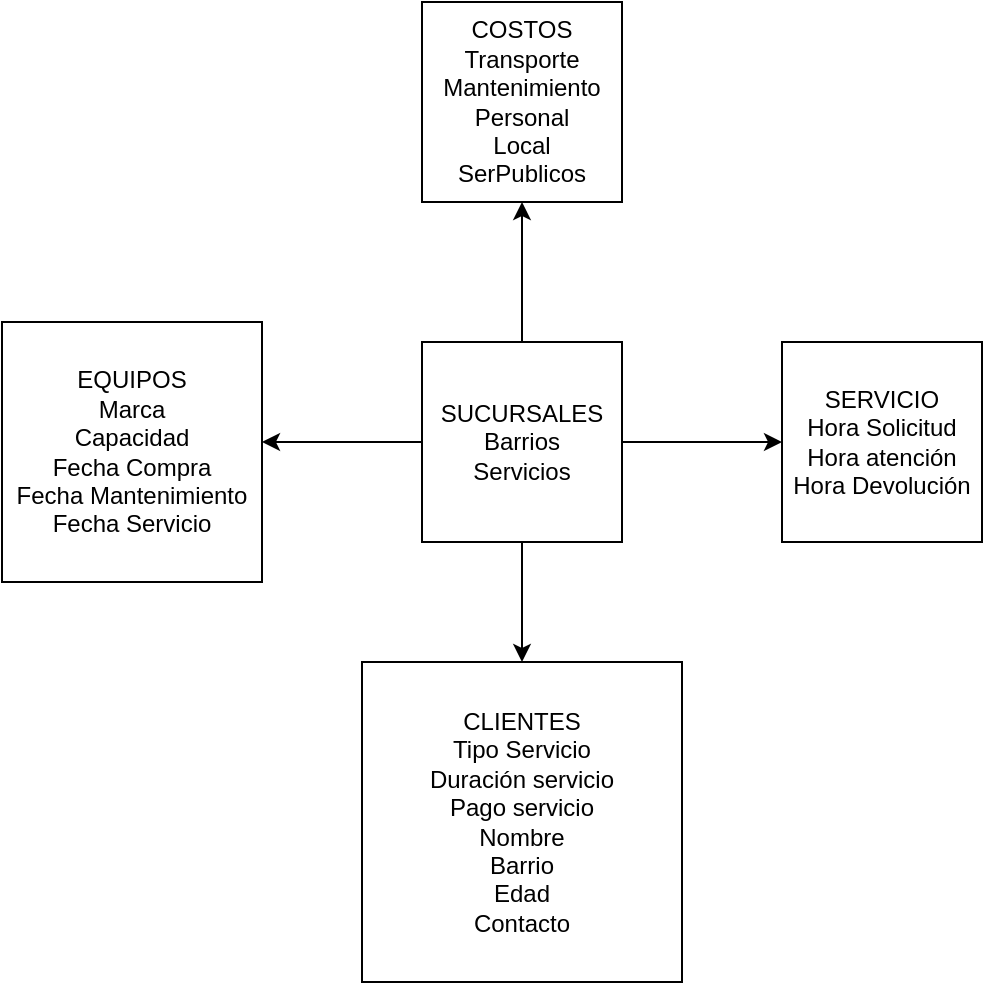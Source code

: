 <mxfile version="15.2.5" type="github">
  <diagram id="G0kcrmgzO1Yep1q2-as3" name="Page-1">
    <mxGraphModel dx="1800" dy="793" grid="1" gridSize="10" guides="1" tooltips="1" connect="1" arrows="1" fold="1" page="1" pageScale="1" pageWidth="850" pageHeight="1100" math="0" shadow="0">
      <root>
        <mxCell id="0" />
        <mxCell id="1" parent="0" />
        <mxCell id="momm29Z3CLmcByE1CaIG-7" value="" style="edgeStyle=orthogonalEdgeStyle;rounded=0;orthogonalLoop=1;jettySize=auto;html=1;" edge="1" parent="1" source="momm29Z3CLmcByE1CaIG-2">
          <mxGeometry relative="1" as="geometry">
            <mxPoint x="160" y="360" as="targetPoint" />
          </mxGeometry>
        </mxCell>
        <mxCell id="momm29Z3CLmcByE1CaIG-10" value="" style="edgeStyle=orthogonalEdgeStyle;rounded=0;orthogonalLoop=1;jettySize=auto;html=1;" edge="1" parent="1" source="momm29Z3CLmcByE1CaIG-2" target="momm29Z3CLmcByE1CaIG-9">
          <mxGeometry relative="1" as="geometry" />
        </mxCell>
        <mxCell id="momm29Z3CLmcByE1CaIG-12" value="" style="edgeStyle=orthogonalEdgeStyle;rounded=0;orthogonalLoop=1;jettySize=auto;html=1;" edge="1" parent="1" source="momm29Z3CLmcByE1CaIG-2" target="momm29Z3CLmcByE1CaIG-11">
          <mxGeometry relative="1" as="geometry">
            <mxPoint x="490" y="480" as="targetPoint" />
            <Array as="points" />
          </mxGeometry>
        </mxCell>
        <mxCell id="momm29Z3CLmcByE1CaIG-19" value="" style="edgeStyle=orthogonalEdgeStyle;rounded=0;orthogonalLoop=1;jettySize=auto;html=1;" edge="1" parent="1" source="momm29Z3CLmcByE1CaIG-2" target="momm29Z3CLmcByE1CaIG-4">
          <mxGeometry relative="1" as="geometry" />
        </mxCell>
        <mxCell id="momm29Z3CLmcByE1CaIG-2" value="SUCURSALES&lt;br&gt;Barrios&lt;br&gt;Servicios" style="whiteSpace=wrap;html=1;aspect=fixed;" vertex="1" parent="1">
          <mxGeometry x="240" y="310" width="100" height="100" as="geometry" />
        </mxCell>
        <mxCell id="momm29Z3CLmcByE1CaIG-4" value="COSTOS&lt;br&gt;Transporte&lt;br&gt;Mantenimiento&lt;br&gt;Personal&lt;br&gt;Local&lt;br&gt;SerPublicos" style="whiteSpace=wrap;html=1;aspect=fixed;" vertex="1" parent="1">
          <mxGeometry x="240" y="140" width="100" height="100" as="geometry" />
        </mxCell>
        <mxCell id="momm29Z3CLmcByE1CaIG-6" value="EQUIPOS&lt;br&gt;Marca&lt;br&gt;Capacidad&lt;br&gt;Fecha Compra&lt;br&gt;Fecha Mantenimiento&lt;br&gt;Fecha Servicio" style="whiteSpace=wrap;html=1;aspect=fixed;" vertex="1" parent="1">
          <mxGeometry x="30" y="300" width="130" height="130" as="geometry" />
        </mxCell>
        <mxCell id="momm29Z3CLmcByE1CaIG-9" value="CLIENTES&lt;br&gt;Tipo Servicio&lt;br&gt;Duración servicio&lt;br&gt;Pago servicio&lt;br&gt;Nombre&lt;br&gt;Barrio&lt;br&gt;Edad&lt;br&gt;Contacto" style="whiteSpace=wrap;html=1;aspect=fixed;" vertex="1" parent="1">
          <mxGeometry x="210" y="470" width="160" height="160" as="geometry" />
        </mxCell>
        <mxCell id="momm29Z3CLmcByE1CaIG-11" value="SERVICIO&lt;br&gt;Hora Solicitud&lt;br&gt;Hora atención&lt;br&gt;Hora Devolución&lt;br&gt;" style="whiteSpace=wrap;html=1;aspect=fixed;" vertex="1" parent="1">
          <mxGeometry x="420" y="310" width="100" height="100" as="geometry" />
        </mxCell>
      </root>
    </mxGraphModel>
  </diagram>
</mxfile>
